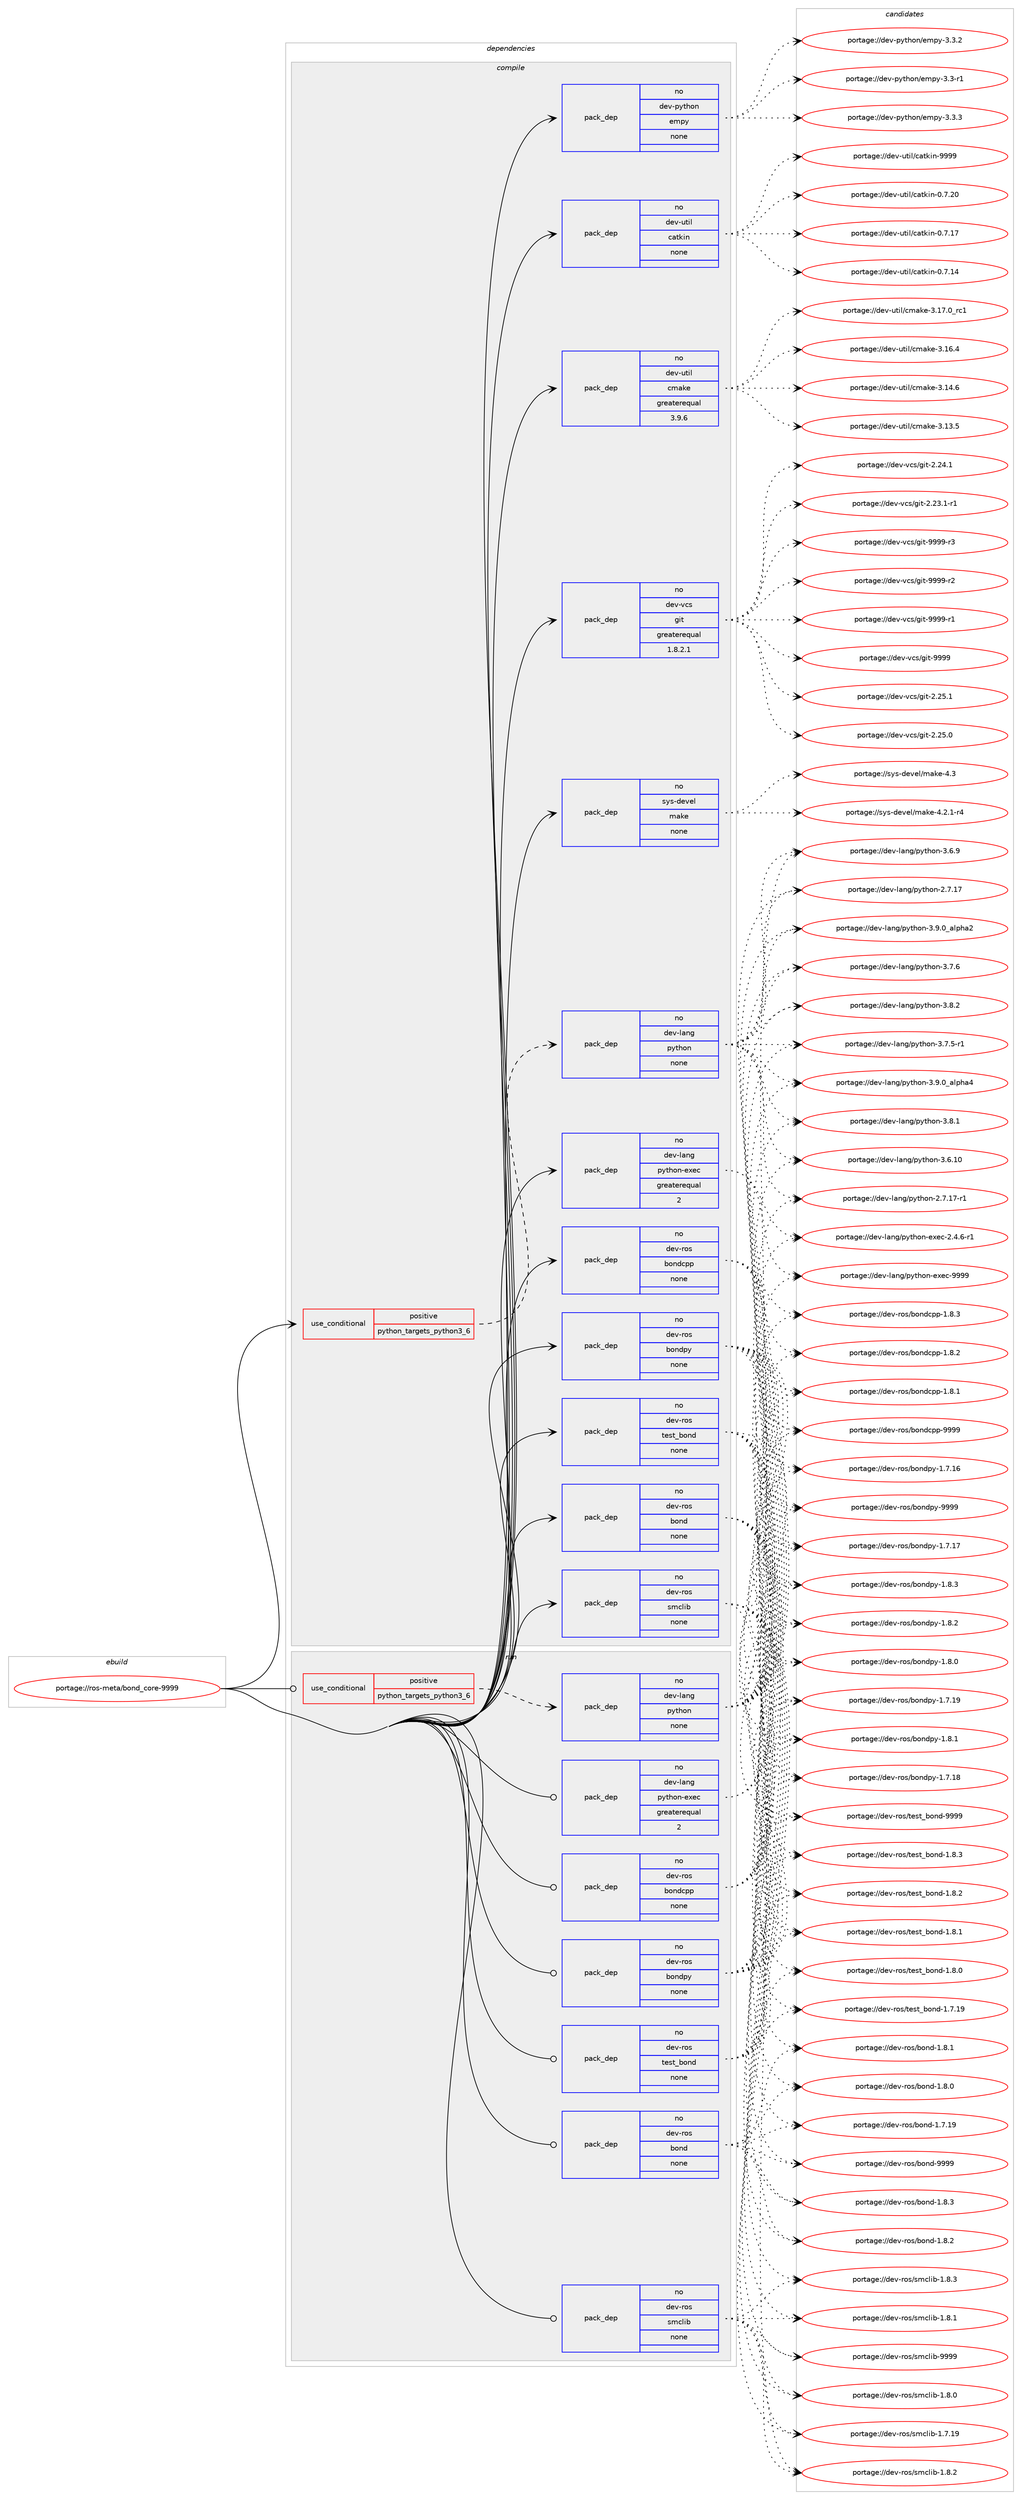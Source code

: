 digraph prolog {

# *************
# Graph options
# *************

newrank=true;
concentrate=true;
compound=true;
graph [rankdir=LR,fontname=Helvetica,fontsize=10,ranksep=1.5];#, ranksep=2.5, nodesep=0.2];
edge  [arrowhead=vee];
node  [fontname=Helvetica,fontsize=10];

# **********
# The ebuild
# **********

subgraph cluster_leftcol {
color=gray;
rank=same;
label=<<i>ebuild</i>>;
id [label="portage://ros-meta/bond_core-9999", color=red, width=4, href="../ros-meta/bond_core-9999.svg"];
}

# ****************
# The dependencies
# ****************

subgraph cluster_midcol {
color=gray;
label=<<i>dependencies</i>>;
subgraph cluster_compile {
fillcolor="#eeeeee";
style=filled;
label=<<i>compile</i>>;
subgraph cond12383 {
dependency63600 [label=<<TABLE BORDER="0" CELLBORDER="1" CELLSPACING="0" CELLPADDING="4"><TR><TD ROWSPAN="3" CELLPADDING="10">use_conditional</TD></TR><TR><TD>positive</TD></TR><TR><TD>python_targets_python3_6</TD></TR></TABLE>>, shape=none, color=red];
subgraph pack49943 {
dependency63601 [label=<<TABLE BORDER="0" CELLBORDER="1" CELLSPACING="0" CELLPADDING="4" WIDTH="220"><TR><TD ROWSPAN="6" CELLPADDING="30">pack_dep</TD></TR><TR><TD WIDTH="110">no</TD></TR><TR><TD>dev-lang</TD></TR><TR><TD>python</TD></TR><TR><TD>none</TD></TR><TR><TD></TD></TR></TABLE>>, shape=none, color=blue];
}
dependency63600:e -> dependency63601:w [weight=20,style="dashed",arrowhead="vee"];
}
id:e -> dependency63600:w [weight=20,style="solid",arrowhead="vee"];
subgraph pack49944 {
dependency63602 [label=<<TABLE BORDER="0" CELLBORDER="1" CELLSPACING="0" CELLPADDING="4" WIDTH="220"><TR><TD ROWSPAN="6" CELLPADDING="30">pack_dep</TD></TR><TR><TD WIDTH="110">no</TD></TR><TR><TD>dev-lang</TD></TR><TR><TD>python-exec</TD></TR><TR><TD>greaterequal</TD></TR><TR><TD>2</TD></TR></TABLE>>, shape=none, color=blue];
}
id:e -> dependency63602:w [weight=20,style="solid",arrowhead="vee"];
subgraph pack49945 {
dependency63603 [label=<<TABLE BORDER="0" CELLBORDER="1" CELLSPACING="0" CELLPADDING="4" WIDTH="220"><TR><TD ROWSPAN="6" CELLPADDING="30">pack_dep</TD></TR><TR><TD WIDTH="110">no</TD></TR><TR><TD>dev-python</TD></TR><TR><TD>empy</TD></TR><TR><TD>none</TD></TR><TR><TD></TD></TR></TABLE>>, shape=none, color=blue];
}
id:e -> dependency63603:w [weight=20,style="solid",arrowhead="vee"];
subgraph pack49946 {
dependency63604 [label=<<TABLE BORDER="0" CELLBORDER="1" CELLSPACING="0" CELLPADDING="4" WIDTH="220"><TR><TD ROWSPAN="6" CELLPADDING="30">pack_dep</TD></TR><TR><TD WIDTH="110">no</TD></TR><TR><TD>dev-ros</TD></TR><TR><TD>bond</TD></TR><TR><TD>none</TD></TR><TR><TD></TD></TR></TABLE>>, shape=none, color=blue];
}
id:e -> dependency63604:w [weight=20,style="solid",arrowhead="vee"];
subgraph pack49947 {
dependency63605 [label=<<TABLE BORDER="0" CELLBORDER="1" CELLSPACING="0" CELLPADDING="4" WIDTH="220"><TR><TD ROWSPAN="6" CELLPADDING="30">pack_dep</TD></TR><TR><TD WIDTH="110">no</TD></TR><TR><TD>dev-ros</TD></TR><TR><TD>bondcpp</TD></TR><TR><TD>none</TD></TR><TR><TD></TD></TR></TABLE>>, shape=none, color=blue];
}
id:e -> dependency63605:w [weight=20,style="solid",arrowhead="vee"];
subgraph pack49948 {
dependency63606 [label=<<TABLE BORDER="0" CELLBORDER="1" CELLSPACING="0" CELLPADDING="4" WIDTH="220"><TR><TD ROWSPAN="6" CELLPADDING="30">pack_dep</TD></TR><TR><TD WIDTH="110">no</TD></TR><TR><TD>dev-ros</TD></TR><TR><TD>bondpy</TD></TR><TR><TD>none</TD></TR><TR><TD></TD></TR></TABLE>>, shape=none, color=blue];
}
id:e -> dependency63606:w [weight=20,style="solid",arrowhead="vee"];
subgraph pack49949 {
dependency63607 [label=<<TABLE BORDER="0" CELLBORDER="1" CELLSPACING="0" CELLPADDING="4" WIDTH="220"><TR><TD ROWSPAN="6" CELLPADDING="30">pack_dep</TD></TR><TR><TD WIDTH="110">no</TD></TR><TR><TD>dev-ros</TD></TR><TR><TD>smclib</TD></TR><TR><TD>none</TD></TR><TR><TD></TD></TR></TABLE>>, shape=none, color=blue];
}
id:e -> dependency63607:w [weight=20,style="solid",arrowhead="vee"];
subgraph pack49950 {
dependency63608 [label=<<TABLE BORDER="0" CELLBORDER="1" CELLSPACING="0" CELLPADDING="4" WIDTH="220"><TR><TD ROWSPAN="6" CELLPADDING="30">pack_dep</TD></TR><TR><TD WIDTH="110">no</TD></TR><TR><TD>dev-ros</TD></TR><TR><TD>test_bond</TD></TR><TR><TD>none</TD></TR><TR><TD></TD></TR></TABLE>>, shape=none, color=blue];
}
id:e -> dependency63608:w [weight=20,style="solid",arrowhead="vee"];
subgraph pack49951 {
dependency63609 [label=<<TABLE BORDER="0" CELLBORDER="1" CELLSPACING="0" CELLPADDING="4" WIDTH="220"><TR><TD ROWSPAN="6" CELLPADDING="30">pack_dep</TD></TR><TR><TD WIDTH="110">no</TD></TR><TR><TD>dev-util</TD></TR><TR><TD>catkin</TD></TR><TR><TD>none</TD></TR><TR><TD></TD></TR></TABLE>>, shape=none, color=blue];
}
id:e -> dependency63609:w [weight=20,style="solid",arrowhead="vee"];
subgraph pack49952 {
dependency63610 [label=<<TABLE BORDER="0" CELLBORDER="1" CELLSPACING="0" CELLPADDING="4" WIDTH="220"><TR><TD ROWSPAN="6" CELLPADDING="30">pack_dep</TD></TR><TR><TD WIDTH="110">no</TD></TR><TR><TD>dev-util</TD></TR><TR><TD>cmake</TD></TR><TR><TD>greaterequal</TD></TR><TR><TD>3.9.6</TD></TR></TABLE>>, shape=none, color=blue];
}
id:e -> dependency63610:w [weight=20,style="solid",arrowhead="vee"];
subgraph pack49953 {
dependency63611 [label=<<TABLE BORDER="0" CELLBORDER="1" CELLSPACING="0" CELLPADDING="4" WIDTH="220"><TR><TD ROWSPAN="6" CELLPADDING="30">pack_dep</TD></TR><TR><TD WIDTH="110">no</TD></TR><TR><TD>dev-vcs</TD></TR><TR><TD>git</TD></TR><TR><TD>greaterequal</TD></TR><TR><TD>1.8.2.1</TD></TR></TABLE>>, shape=none, color=blue];
}
id:e -> dependency63611:w [weight=20,style="solid",arrowhead="vee"];
subgraph pack49954 {
dependency63612 [label=<<TABLE BORDER="0" CELLBORDER="1" CELLSPACING="0" CELLPADDING="4" WIDTH="220"><TR><TD ROWSPAN="6" CELLPADDING="30">pack_dep</TD></TR><TR><TD WIDTH="110">no</TD></TR><TR><TD>sys-devel</TD></TR><TR><TD>make</TD></TR><TR><TD>none</TD></TR><TR><TD></TD></TR></TABLE>>, shape=none, color=blue];
}
id:e -> dependency63612:w [weight=20,style="solid",arrowhead="vee"];
}
subgraph cluster_compileandrun {
fillcolor="#eeeeee";
style=filled;
label=<<i>compile and run</i>>;
}
subgraph cluster_run {
fillcolor="#eeeeee";
style=filled;
label=<<i>run</i>>;
subgraph cond12384 {
dependency63613 [label=<<TABLE BORDER="0" CELLBORDER="1" CELLSPACING="0" CELLPADDING="4"><TR><TD ROWSPAN="3" CELLPADDING="10">use_conditional</TD></TR><TR><TD>positive</TD></TR><TR><TD>python_targets_python3_6</TD></TR></TABLE>>, shape=none, color=red];
subgraph pack49955 {
dependency63614 [label=<<TABLE BORDER="0" CELLBORDER="1" CELLSPACING="0" CELLPADDING="4" WIDTH="220"><TR><TD ROWSPAN="6" CELLPADDING="30">pack_dep</TD></TR><TR><TD WIDTH="110">no</TD></TR><TR><TD>dev-lang</TD></TR><TR><TD>python</TD></TR><TR><TD>none</TD></TR><TR><TD></TD></TR></TABLE>>, shape=none, color=blue];
}
dependency63613:e -> dependency63614:w [weight=20,style="dashed",arrowhead="vee"];
}
id:e -> dependency63613:w [weight=20,style="solid",arrowhead="odot"];
subgraph pack49956 {
dependency63615 [label=<<TABLE BORDER="0" CELLBORDER="1" CELLSPACING="0" CELLPADDING="4" WIDTH="220"><TR><TD ROWSPAN="6" CELLPADDING="30">pack_dep</TD></TR><TR><TD WIDTH="110">no</TD></TR><TR><TD>dev-lang</TD></TR><TR><TD>python-exec</TD></TR><TR><TD>greaterequal</TD></TR><TR><TD>2</TD></TR></TABLE>>, shape=none, color=blue];
}
id:e -> dependency63615:w [weight=20,style="solid",arrowhead="odot"];
subgraph pack49957 {
dependency63616 [label=<<TABLE BORDER="0" CELLBORDER="1" CELLSPACING="0" CELLPADDING="4" WIDTH="220"><TR><TD ROWSPAN="6" CELLPADDING="30">pack_dep</TD></TR><TR><TD WIDTH="110">no</TD></TR><TR><TD>dev-ros</TD></TR><TR><TD>bond</TD></TR><TR><TD>none</TD></TR><TR><TD></TD></TR></TABLE>>, shape=none, color=blue];
}
id:e -> dependency63616:w [weight=20,style="solid",arrowhead="odot"];
subgraph pack49958 {
dependency63617 [label=<<TABLE BORDER="0" CELLBORDER="1" CELLSPACING="0" CELLPADDING="4" WIDTH="220"><TR><TD ROWSPAN="6" CELLPADDING="30">pack_dep</TD></TR><TR><TD WIDTH="110">no</TD></TR><TR><TD>dev-ros</TD></TR><TR><TD>bondcpp</TD></TR><TR><TD>none</TD></TR><TR><TD></TD></TR></TABLE>>, shape=none, color=blue];
}
id:e -> dependency63617:w [weight=20,style="solid",arrowhead="odot"];
subgraph pack49959 {
dependency63618 [label=<<TABLE BORDER="0" CELLBORDER="1" CELLSPACING="0" CELLPADDING="4" WIDTH="220"><TR><TD ROWSPAN="6" CELLPADDING="30">pack_dep</TD></TR><TR><TD WIDTH="110">no</TD></TR><TR><TD>dev-ros</TD></TR><TR><TD>bondpy</TD></TR><TR><TD>none</TD></TR><TR><TD></TD></TR></TABLE>>, shape=none, color=blue];
}
id:e -> dependency63618:w [weight=20,style="solid",arrowhead="odot"];
subgraph pack49960 {
dependency63619 [label=<<TABLE BORDER="0" CELLBORDER="1" CELLSPACING="0" CELLPADDING="4" WIDTH="220"><TR><TD ROWSPAN="6" CELLPADDING="30">pack_dep</TD></TR><TR><TD WIDTH="110">no</TD></TR><TR><TD>dev-ros</TD></TR><TR><TD>smclib</TD></TR><TR><TD>none</TD></TR><TR><TD></TD></TR></TABLE>>, shape=none, color=blue];
}
id:e -> dependency63619:w [weight=20,style="solid",arrowhead="odot"];
subgraph pack49961 {
dependency63620 [label=<<TABLE BORDER="0" CELLBORDER="1" CELLSPACING="0" CELLPADDING="4" WIDTH="220"><TR><TD ROWSPAN="6" CELLPADDING="30">pack_dep</TD></TR><TR><TD WIDTH="110">no</TD></TR><TR><TD>dev-ros</TD></TR><TR><TD>test_bond</TD></TR><TR><TD>none</TD></TR><TR><TD></TD></TR></TABLE>>, shape=none, color=blue];
}
id:e -> dependency63620:w [weight=20,style="solid",arrowhead="odot"];
}
}

# **************
# The candidates
# **************

subgraph cluster_choices {
rank=same;
color=gray;
label=<<i>candidates</i>>;

subgraph choice49943 {
color=black;
nodesep=1;
choice10010111845108971101034711212111610411111045514657464895971081121049752 [label="portage://dev-lang/python-3.9.0_alpha4", color=red, width=4,href="../dev-lang/python-3.9.0_alpha4.svg"];
choice10010111845108971101034711212111610411111045514657464895971081121049750 [label="portage://dev-lang/python-3.9.0_alpha2", color=red, width=4,href="../dev-lang/python-3.9.0_alpha2.svg"];
choice100101118451089711010347112121116104111110455146564650 [label="portage://dev-lang/python-3.8.2", color=red, width=4,href="../dev-lang/python-3.8.2.svg"];
choice100101118451089711010347112121116104111110455146564649 [label="portage://dev-lang/python-3.8.1", color=red, width=4,href="../dev-lang/python-3.8.1.svg"];
choice100101118451089711010347112121116104111110455146554654 [label="portage://dev-lang/python-3.7.6", color=red, width=4,href="../dev-lang/python-3.7.6.svg"];
choice1001011184510897110103471121211161041111104551465546534511449 [label="portage://dev-lang/python-3.7.5-r1", color=red, width=4,href="../dev-lang/python-3.7.5-r1.svg"];
choice100101118451089711010347112121116104111110455146544657 [label="portage://dev-lang/python-3.6.9", color=red, width=4,href="../dev-lang/python-3.6.9.svg"];
choice10010111845108971101034711212111610411111045514654464948 [label="portage://dev-lang/python-3.6.10", color=red, width=4,href="../dev-lang/python-3.6.10.svg"];
choice100101118451089711010347112121116104111110455046554649554511449 [label="portage://dev-lang/python-2.7.17-r1", color=red, width=4,href="../dev-lang/python-2.7.17-r1.svg"];
choice10010111845108971101034711212111610411111045504655464955 [label="portage://dev-lang/python-2.7.17", color=red, width=4,href="../dev-lang/python-2.7.17.svg"];
dependency63601:e -> choice10010111845108971101034711212111610411111045514657464895971081121049752:w [style=dotted,weight="100"];
dependency63601:e -> choice10010111845108971101034711212111610411111045514657464895971081121049750:w [style=dotted,weight="100"];
dependency63601:e -> choice100101118451089711010347112121116104111110455146564650:w [style=dotted,weight="100"];
dependency63601:e -> choice100101118451089711010347112121116104111110455146564649:w [style=dotted,weight="100"];
dependency63601:e -> choice100101118451089711010347112121116104111110455146554654:w [style=dotted,weight="100"];
dependency63601:e -> choice1001011184510897110103471121211161041111104551465546534511449:w [style=dotted,weight="100"];
dependency63601:e -> choice100101118451089711010347112121116104111110455146544657:w [style=dotted,weight="100"];
dependency63601:e -> choice10010111845108971101034711212111610411111045514654464948:w [style=dotted,weight="100"];
dependency63601:e -> choice100101118451089711010347112121116104111110455046554649554511449:w [style=dotted,weight="100"];
dependency63601:e -> choice10010111845108971101034711212111610411111045504655464955:w [style=dotted,weight="100"];
}
subgraph choice49944 {
color=black;
nodesep=1;
choice10010111845108971101034711212111610411111045101120101994557575757 [label="portage://dev-lang/python-exec-9999", color=red, width=4,href="../dev-lang/python-exec-9999.svg"];
choice10010111845108971101034711212111610411111045101120101994550465246544511449 [label="portage://dev-lang/python-exec-2.4.6-r1", color=red, width=4,href="../dev-lang/python-exec-2.4.6-r1.svg"];
dependency63602:e -> choice10010111845108971101034711212111610411111045101120101994557575757:w [style=dotted,weight="100"];
dependency63602:e -> choice10010111845108971101034711212111610411111045101120101994550465246544511449:w [style=dotted,weight="100"];
}
subgraph choice49945 {
color=black;
nodesep=1;
choice1001011184511212111610411111047101109112121455146514651 [label="portage://dev-python/empy-3.3.3", color=red, width=4,href="../dev-python/empy-3.3.3.svg"];
choice1001011184511212111610411111047101109112121455146514650 [label="portage://dev-python/empy-3.3.2", color=red, width=4,href="../dev-python/empy-3.3.2.svg"];
choice1001011184511212111610411111047101109112121455146514511449 [label="portage://dev-python/empy-3.3-r1", color=red, width=4,href="../dev-python/empy-3.3-r1.svg"];
dependency63603:e -> choice1001011184511212111610411111047101109112121455146514651:w [style=dotted,weight="100"];
dependency63603:e -> choice1001011184511212111610411111047101109112121455146514650:w [style=dotted,weight="100"];
dependency63603:e -> choice1001011184511212111610411111047101109112121455146514511449:w [style=dotted,weight="100"];
}
subgraph choice49946 {
color=black;
nodesep=1;
choice1001011184511411111547981111101004557575757 [label="portage://dev-ros/bond-9999", color=red, width=4,href="../dev-ros/bond-9999.svg"];
choice100101118451141111154798111110100454946564651 [label="portage://dev-ros/bond-1.8.3", color=red, width=4,href="../dev-ros/bond-1.8.3.svg"];
choice100101118451141111154798111110100454946564650 [label="portage://dev-ros/bond-1.8.2", color=red, width=4,href="../dev-ros/bond-1.8.2.svg"];
choice100101118451141111154798111110100454946564649 [label="portage://dev-ros/bond-1.8.1", color=red, width=4,href="../dev-ros/bond-1.8.1.svg"];
choice100101118451141111154798111110100454946564648 [label="portage://dev-ros/bond-1.8.0", color=red, width=4,href="../dev-ros/bond-1.8.0.svg"];
choice10010111845114111115479811111010045494655464957 [label="portage://dev-ros/bond-1.7.19", color=red, width=4,href="../dev-ros/bond-1.7.19.svg"];
dependency63604:e -> choice1001011184511411111547981111101004557575757:w [style=dotted,weight="100"];
dependency63604:e -> choice100101118451141111154798111110100454946564651:w [style=dotted,weight="100"];
dependency63604:e -> choice100101118451141111154798111110100454946564650:w [style=dotted,weight="100"];
dependency63604:e -> choice100101118451141111154798111110100454946564649:w [style=dotted,weight="100"];
dependency63604:e -> choice100101118451141111154798111110100454946564648:w [style=dotted,weight="100"];
dependency63604:e -> choice10010111845114111115479811111010045494655464957:w [style=dotted,weight="100"];
}
subgraph choice49947 {
color=black;
nodesep=1;
choice100101118451141111154798111110100991121124557575757 [label="portage://dev-ros/bondcpp-9999", color=red, width=4,href="../dev-ros/bondcpp-9999.svg"];
choice10010111845114111115479811111010099112112454946564651 [label="portage://dev-ros/bondcpp-1.8.3", color=red, width=4,href="../dev-ros/bondcpp-1.8.3.svg"];
choice10010111845114111115479811111010099112112454946564650 [label="portage://dev-ros/bondcpp-1.8.2", color=red, width=4,href="../dev-ros/bondcpp-1.8.2.svg"];
choice10010111845114111115479811111010099112112454946564649 [label="portage://dev-ros/bondcpp-1.8.1", color=red, width=4,href="../dev-ros/bondcpp-1.8.1.svg"];
dependency63605:e -> choice100101118451141111154798111110100991121124557575757:w [style=dotted,weight="100"];
dependency63605:e -> choice10010111845114111115479811111010099112112454946564651:w [style=dotted,weight="100"];
dependency63605:e -> choice10010111845114111115479811111010099112112454946564650:w [style=dotted,weight="100"];
dependency63605:e -> choice10010111845114111115479811111010099112112454946564649:w [style=dotted,weight="100"];
}
subgraph choice49948 {
color=black;
nodesep=1;
choice1001011184511411111547981111101001121214557575757 [label="portage://dev-ros/bondpy-9999", color=red, width=4,href="../dev-ros/bondpy-9999.svg"];
choice100101118451141111154798111110100112121454946564651 [label="portage://dev-ros/bondpy-1.8.3", color=red, width=4,href="../dev-ros/bondpy-1.8.3.svg"];
choice100101118451141111154798111110100112121454946564650 [label="portage://dev-ros/bondpy-1.8.2", color=red, width=4,href="../dev-ros/bondpy-1.8.2.svg"];
choice100101118451141111154798111110100112121454946564649 [label="portage://dev-ros/bondpy-1.8.1", color=red, width=4,href="../dev-ros/bondpy-1.8.1.svg"];
choice100101118451141111154798111110100112121454946564648 [label="portage://dev-ros/bondpy-1.8.0", color=red, width=4,href="../dev-ros/bondpy-1.8.0.svg"];
choice10010111845114111115479811111010011212145494655464957 [label="portage://dev-ros/bondpy-1.7.19", color=red, width=4,href="../dev-ros/bondpy-1.7.19.svg"];
choice10010111845114111115479811111010011212145494655464956 [label="portage://dev-ros/bondpy-1.7.18", color=red, width=4,href="../dev-ros/bondpy-1.7.18.svg"];
choice10010111845114111115479811111010011212145494655464955 [label="portage://dev-ros/bondpy-1.7.17", color=red, width=4,href="../dev-ros/bondpy-1.7.17.svg"];
choice10010111845114111115479811111010011212145494655464954 [label="portage://dev-ros/bondpy-1.7.16", color=red, width=4,href="../dev-ros/bondpy-1.7.16.svg"];
dependency63606:e -> choice1001011184511411111547981111101001121214557575757:w [style=dotted,weight="100"];
dependency63606:e -> choice100101118451141111154798111110100112121454946564651:w [style=dotted,weight="100"];
dependency63606:e -> choice100101118451141111154798111110100112121454946564650:w [style=dotted,weight="100"];
dependency63606:e -> choice100101118451141111154798111110100112121454946564649:w [style=dotted,weight="100"];
dependency63606:e -> choice100101118451141111154798111110100112121454946564648:w [style=dotted,weight="100"];
dependency63606:e -> choice10010111845114111115479811111010011212145494655464957:w [style=dotted,weight="100"];
dependency63606:e -> choice10010111845114111115479811111010011212145494655464956:w [style=dotted,weight="100"];
dependency63606:e -> choice10010111845114111115479811111010011212145494655464955:w [style=dotted,weight="100"];
dependency63606:e -> choice10010111845114111115479811111010011212145494655464954:w [style=dotted,weight="100"];
}
subgraph choice49949 {
color=black;
nodesep=1;
choice100101118451141111154711510999108105984557575757 [label="portage://dev-ros/smclib-9999", color=red, width=4,href="../dev-ros/smclib-9999.svg"];
choice10010111845114111115471151099910810598454946564651 [label="portage://dev-ros/smclib-1.8.3", color=red, width=4,href="../dev-ros/smclib-1.8.3.svg"];
choice10010111845114111115471151099910810598454946564650 [label="portage://dev-ros/smclib-1.8.2", color=red, width=4,href="../dev-ros/smclib-1.8.2.svg"];
choice10010111845114111115471151099910810598454946564649 [label="portage://dev-ros/smclib-1.8.1", color=red, width=4,href="../dev-ros/smclib-1.8.1.svg"];
choice10010111845114111115471151099910810598454946564648 [label="portage://dev-ros/smclib-1.8.0", color=red, width=4,href="../dev-ros/smclib-1.8.0.svg"];
choice1001011184511411111547115109991081059845494655464957 [label="portage://dev-ros/smclib-1.7.19", color=red, width=4,href="../dev-ros/smclib-1.7.19.svg"];
dependency63607:e -> choice100101118451141111154711510999108105984557575757:w [style=dotted,weight="100"];
dependency63607:e -> choice10010111845114111115471151099910810598454946564651:w [style=dotted,weight="100"];
dependency63607:e -> choice10010111845114111115471151099910810598454946564650:w [style=dotted,weight="100"];
dependency63607:e -> choice10010111845114111115471151099910810598454946564649:w [style=dotted,weight="100"];
dependency63607:e -> choice10010111845114111115471151099910810598454946564648:w [style=dotted,weight="100"];
dependency63607:e -> choice1001011184511411111547115109991081059845494655464957:w [style=dotted,weight="100"];
}
subgraph choice49950 {
color=black;
nodesep=1;
choice100101118451141111154711610111511695981111101004557575757 [label="portage://dev-ros/test_bond-9999", color=red, width=4,href="../dev-ros/test_bond-9999.svg"];
choice10010111845114111115471161011151169598111110100454946564651 [label="portage://dev-ros/test_bond-1.8.3", color=red, width=4,href="../dev-ros/test_bond-1.8.3.svg"];
choice10010111845114111115471161011151169598111110100454946564650 [label="portage://dev-ros/test_bond-1.8.2", color=red, width=4,href="../dev-ros/test_bond-1.8.2.svg"];
choice10010111845114111115471161011151169598111110100454946564649 [label="portage://dev-ros/test_bond-1.8.1", color=red, width=4,href="../dev-ros/test_bond-1.8.1.svg"];
choice10010111845114111115471161011151169598111110100454946564648 [label="portage://dev-ros/test_bond-1.8.0", color=red, width=4,href="../dev-ros/test_bond-1.8.0.svg"];
choice1001011184511411111547116101115116959811111010045494655464957 [label="portage://dev-ros/test_bond-1.7.19", color=red, width=4,href="../dev-ros/test_bond-1.7.19.svg"];
dependency63608:e -> choice100101118451141111154711610111511695981111101004557575757:w [style=dotted,weight="100"];
dependency63608:e -> choice10010111845114111115471161011151169598111110100454946564651:w [style=dotted,weight="100"];
dependency63608:e -> choice10010111845114111115471161011151169598111110100454946564650:w [style=dotted,weight="100"];
dependency63608:e -> choice10010111845114111115471161011151169598111110100454946564649:w [style=dotted,weight="100"];
dependency63608:e -> choice10010111845114111115471161011151169598111110100454946564648:w [style=dotted,weight="100"];
dependency63608:e -> choice1001011184511411111547116101115116959811111010045494655464957:w [style=dotted,weight="100"];
}
subgraph choice49951 {
color=black;
nodesep=1;
choice100101118451171161051084799971161071051104557575757 [label="portage://dev-util/catkin-9999", color=red, width=4,href="../dev-util/catkin-9999.svg"];
choice1001011184511711610510847999711610710511045484655465048 [label="portage://dev-util/catkin-0.7.20", color=red, width=4,href="../dev-util/catkin-0.7.20.svg"];
choice1001011184511711610510847999711610710511045484655464955 [label="portage://dev-util/catkin-0.7.17", color=red, width=4,href="../dev-util/catkin-0.7.17.svg"];
choice1001011184511711610510847999711610710511045484655464952 [label="portage://dev-util/catkin-0.7.14", color=red, width=4,href="../dev-util/catkin-0.7.14.svg"];
dependency63609:e -> choice100101118451171161051084799971161071051104557575757:w [style=dotted,weight="100"];
dependency63609:e -> choice1001011184511711610510847999711610710511045484655465048:w [style=dotted,weight="100"];
dependency63609:e -> choice1001011184511711610510847999711610710511045484655464955:w [style=dotted,weight="100"];
dependency63609:e -> choice1001011184511711610510847999711610710511045484655464952:w [style=dotted,weight="100"];
}
subgraph choice49952 {
color=black;
nodesep=1;
choice1001011184511711610510847991099710710145514649554648951149949 [label="portage://dev-util/cmake-3.17.0_rc1", color=red, width=4,href="../dev-util/cmake-3.17.0_rc1.svg"];
choice1001011184511711610510847991099710710145514649544652 [label="portage://dev-util/cmake-3.16.4", color=red, width=4,href="../dev-util/cmake-3.16.4.svg"];
choice1001011184511711610510847991099710710145514649524654 [label="portage://dev-util/cmake-3.14.6", color=red, width=4,href="../dev-util/cmake-3.14.6.svg"];
choice1001011184511711610510847991099710710145514649514653 [label="portage://dev-util/cmake-3.13.5", color=red, width=4,href="../dev-util/cmake-3.13.5.svg"];
dependency63610:e -> choice1001011184511711610510847991099710710145514649554648951149949:w [style=dotted,weight="100"];
dependency63610:e -> choice1001011184511711610510847991099710710145514649544652:w [style=dotted,weight="100"];
dependency63610:e -> choice1001011184511711610510847991099710710145514649524654:w [style=dotted,weight="100"];
dependency63610:e -> choice1001011184511711610510847991099710710145514649514653:w [style=dotted,weight="100"];
}
subgraph choice49953 {
color=black;
nodesep=1;
choice10010111845118991154710310511645575757574511451 [label="portage://dev-vcs/git-9999-r3", color=red, width=4,href="../dev-vcs/git-9999-r3.svg"];
choice10010111845118991154710310511645575757574511450 [label="portage://dev-vcs/git-9999-r2", color=red, width=4,href="../dev-vcs/git-9999-r2.svg"];
choice10010111845118991154710310511645575757574511449 [label="portage://dev-vcs/git-9999-r1", color=red, width=4,href="../dev-vcs/git-9999-r1.svg"];
choice1001011184511899115471031051164557575757 [label="portage://dev-vcs/git-9999", color=red, width=4,href="../dev-vcs/git-9999.svg"];
choice10010111845118991154710310511645504650534649 [label="portage://dev-vcs/git-2.25.1", color=red, width=4,href="../dev-vcs/git-2.25.1.svg"];
choice10010111845118991154710310511645504650534648 [label="portage://dev-vcs/git-2.25.0", color=red, width=4,href="../dev-vcs/git-2.25.0.svg"];
choice10010111845118991154710310511645504650524649 [label="portage://dev-vcs/git-2.24.1", color=red, width=4,href="../dev-vcs/git-2.24.1.svg"];
choice100101118451189911547103105116455046505146494511449 [label="portage://dev-vcs/git-2.23.1-r1", color=red, width=4,href="../dev-vcs/git-2.23.1-r1.svg"];
dependency63611:e -> choice10010111845118991154710310511645575757574511451:w [style=dotted,weight="100"];
dependency63611:e -> choice10010111845118991154710310511645575757574511450:w [style=dotted,weight="100"];
dependency63611:e -> choice10010111845118991154710310511645575757574511449:w [style=dotted,weight="100"];
dependency63611:e -> choice1001011184511899115471031051164557575757:w [style=dotted,weight="100"];
dependency63611:e -> choice10010111845118991154710310511645504650534649:w [style=dotted,weight="100"];
dependency63611:e -> choice10010111845118991154710310511645504650534648:w [style=dotted,weight="100"];
dependency63611:e -> choice10010111845118991154710310511645504650524649:w [style=dotted,weight="100"];
dependency63611:e -> choice100101118451189911547103105116455046505146494511449:w [style=dotted,weight="100"];
}
subgraph choice49954 {
color=black;
nodesep=1;
choice11512111545100101118101108471099710710145524651 [label="portage://sys-devel/make-4.3", color=red, width=4,href="../sys-devel/make-4.3.svg"];
choice1151211154510010111810110847109971071014552465046494511452 [label="portage://sys-devel/make-4.2.1-r4", color=red, width=4,href="../sys-devel/make-4.2.1-r4.svg"];
dependency63612:e -> choice11512111545100101118101108471099710710145524651:w [style=dotted,weight="100"];
dependency63612:e -> choice1151211154510010111810110847109971071014552465046494511452:w [style=dotted,weight="100"];
}
subgraph choice49955 {
color=black;
nodesep=1;
choice10010111845108971101034711212111610411111045514657464895971081121049752 [label="portage://dev-lang/python-3.9.0_alpha4", color=red, width=4,href="../dev-lang/python-3.9.0_alpha4.svg"];
choice10010111845108971101034711212111610411111045514657464895971081121049750 [label="portage://dev-lang/python-3.9.0_alpha2", color=red, width=4,href="../dev-lang/python-3.9.0_alpha2.svg"];
choice100101118451089711010347112121116104111110455146564650 [label="portage://dev-lang/python-3.8.2", color=red, width=4,href="../dev-lang/python-3.8.2.svg"];
choice100101118451089711010347112121116104111110455146564649 [label="portage://dev-lang/python-3.8.1", color=red, width=4,href="../dev-lang/python-3.8.1.svg"];
choice100101118451089711010347112121116104111110455146554654 [label="portage://dev-lang/python-3.7.6", color=red, width=4,href="../dev-lang/python-3.7.6.svg"];
choice1001011184510897110103471121211161041111104551465546534511449 [label="portage://dev-lang/python-3.7.5-r1", color=red, width=4,href="../dev-lang/python-3.7.5-r1.svg"];
choice100101118451089711010347112121116104111110455146544657 [label="portage://dev-lang/python-3.6.9", color=red, width=4,href="../dev-lang/python-3.6.9.svg"];
choice10010111845108971101034711212111610411111045514654464948 [label="portage://dev-lang/python-3.6.10", color=red, width=4,href="../dev-lang/python-3.6.10.svg"];
choice100101118451089711010347112121116104111110455046554649554511449 [label="portage://dev-lang/python-2.7.17-r1", color=red, width=4,href="../dev-lang/python-2.7.17-r1.svg"];
choice10010111845108971101034711212111610411111045504655464955 [label="portage://dev-lang/python-2.7.17", color=red, width=4,href="../dev-lang/python-2.7.17.svg"];
dependency63614:e -> choice10010111845108971101034711212111610411111045514657464895971081121049752:w [style=dotted,weight="100"];
dependency63614:e -> choice10010111845108971101034711212111610411111045514657464895971081121049750:w [style=dotted,weight="100"];
dependency63614:e -> choice100101118451089711010347112121116104111110455146564650:w [style=dotted,weight="100"];
dependency63614:e -> choice100101118451089711010347112121116104111110455146564649:w [style=dotted,weight="100"];
dependency63614:e -> choice100101118451089711010347112121116104111110455146554654:w [style=dotted,weight="100"];
dependency63614:e -> choice1001011184510897110103471121211161041111104551465546534511449:w [style=dotted,weight="100"];
dependency63614:e -> choice100101118451089711010347112121116104111110455146544657:w [style=dotted,weight="100"];
dependency63614:e -> choice10010111845108971101034711212111610411111045514654464948:w [style=dotted,weight="100"];
dependency63614:e -> choice100101118451089711010347112121116104111110455046554649554511449:w [style=dotted,weight="100"];
dependency63614:e -> choice10010111845108971101034711212111610411111045504655464955:w [style=dotted,weight="100"];
}
subgraph choice49956 {
color=black;
nodesep=1;
choice10010111845108971101034711212111610411111045101120101994557575757 [label="portage://dev-lang/python-exec-9999", color=red, width=4,href="../dev-lang/python-exec-9999.svg"];
choice10010111845108971101034711212111610411111045101120101994550465246544511449 [label="portage://dev-lang/python-exec-2.4.6-r1", color=red, width=4,href="../dev-lang/python-exec-2.4.6-r1.svg"];
dependency63615:e -> choice10010111845108971101034711212111610411111045101120101994557575757:w [style=dotted,weight="100"];
dependency63615:e -> choice10010111845108971101034711212111610411111045101120101994550465246544511449:w [style=dotted,weight="100"];
}
subgraph choice49957 {
color=black;
nodesep=1;
choice1001011184511411111547981111101004557575757 [label="portage://dev-ros/bond-9999", color=red, width=4,href="../dev-ros/bond-9999.svg"];
choice100101118451141111154798111110100454946564651 [label="portage://dev-ros/bond-1.8.3", color=red, width=4,href="../dev-ros/bond-1.8.3.svg"];
choice100101118451141111154798111110100454946564650 [label="portage://dev-ros/bond-1.8.2", color=red, width=4,href="../dev-ros/bond-1.8.2.svg"];
choice100101118451141111154798111110100454946564649 [label="portage://dev-ros/bond-1.8.1", color=red, width=4,href="../dev-ros/bond-1.8.1.svg"];
choice100101118451141111154798111110100454946564648 [label="portage://dev-ros/bond-1.8.0", color=red, width=4,href="../dev-ros/bond-1.8.0.svg"];
choice10010111845114111115479811111010045494655464957 [label="portage://dev-ros/bond-1.7.19", color=red, width=4,href="../dev-ros/bond-1.7.19.svg"];
dependency63616:e -> choice1001011184511411111547981111101004557575757:w [style=dotted,weight="100"];
dependency63616:e -> choice100101118451141111154798111110100454946564651:w [style=dotted,weight="100"];
dependency63616:e -> choice100101118451141111154798111110100454946564650:w [style=dotted,weight="100"];
dependency63616:e -> choice100101118451141111154798111110100454946564649:w [style=dotted,weight="100"];
dependency63616:e -> choice100101118451141111154798111110100454946564648:w [style=dotted,weight="100"];
dependency63616:e -> choice10010111845114111115479811111010045494655464957:w [style=dotted,weight="100"];
}
subgraph choice49958 {
color=black;
nodesep=1;
choice100101118451141111154798111110100991121124557575757 [label="portage://dev-ros/bondcpp-9999", color=red, width=4,href="../dev-ros/bondcpp-9999.svg"];
choice10010111845114111115479811111010099112112454946564651 [label="portage://dev-ros/bondcpp-1.8.3", color=red, width=4,href="../dev-ros/bondcpp-1.8.3.svg"];
choice10010111845114111115479811111010099112112454946564650 [label="portage://dev-ros/bondcpp-1.8.2", color=red, width=4,href="../dev-ros/bondcpp-1.8.2.svg"];
choice10010111845114111115479811111010099112112454946564649 [label="portage://dev-ros/bondcpp-1.8.1", color=red, width=4,href="../dev-ros/bondcpp-1.8.1.svg"];
dependency63617:e -> choice100101118451141111154798111110100991121124557575757:w [style=dotted,weight="100"];
dependency63617:e -> choice10010111845114111115479811111010099112112454946564651:w [style=dotted,weight="100"];
dependency63617:e -> choice10010111845114111115479811111010099112112454946564650:w [style=dotted,weight="100"];
dependency63617:e -> choice10010111845114111115479811111010099112112454946564649:w [style=dotted,weight="100"];
}
subgraph choice49959 {
color=black;
nodesep=1;
choice1001011184511411111547981111101001121214557575757 [label="portage://dev-ros/bondpy-9999", color=red, width=4,href="../dev-ros/bondpy-9999.svg"];
choice100101118451141111154798111110100112121454946564651 [label="portage://dev-ros/bondpy-1.8.3", color=red, width=4,href="../dev-ros/bondpy-1.8.3.svg"];
choice100101118451141111154798111110100112121454946564650 [label="portage://dev-ros/bondpy-1.8.2", color=red, width=4,href="../dev-ros/bondpy-1.8.2.svg"];
choice100101118451141111154798111110100112121454946564649 [label="portage://dev-ros/bondpy-1.8.1", color=red, width=4,href="../dev-ros/bondpy-1.8.1.svg"];
choice100101118451141111154798111110100112121454946564648 [label="portage://dev-ros/bondpy-1.8.0", color=red, width=4,href="../dev-ros/bondpy-1.8.0.svg"];
choice10010111845114111115479811111010011212145494655464957 [label="portage://dev-ros/bondpy-1.7.19", color=red, width=4,href="../dev-ros/bondpy-1.7.19.svg"];
choice10010111845114111115479811111010011212145494655464956 [label="portage://dev-ros/bondpy-1.7.18", color=red, width=4,href="../dev-ros/bondpy-1.7.18.svg"];
choice10010111845114111115479811111010011212145494655464955 [label="portage://dev-ros/bondpy-1.7.17", color=red, width=4,href="../dev-ros/bondpy-1.7.17.svg"];
choice10010111845114111115479811111010011212145494655464954 [label="portage://dev-ros/bondpy-1.7.16", color=red, width=4,href="../dev-ros/bondpy-1.7.16.svg"];
dependency63618:e -> choice1001011184511411111547981111101001121214557575757:w [style=dotted,weight="100"];
dependency63618:e -> choice100101118451141111154798111110100112121454946564651:w [style=dotted,weight="100"];
dependency63618:e -> choice100101118451141111154798111110100112121454946564650:w [style=dotted,weight="100"];
dependency63618:e -> choice100101118451141111154798111110100112121454946564649:w [style=dotted,weight="100"];
dependency63618:e -> choice100101118451141111154798111110100112121454946564648:w [style=dotted,weight="100"];
dependency63618:e -> choice10010111845114111115479811111010011212145494655464957:w [style=dotted,weight="100"];
dependency63618:e -> choice10010111845114111115479811111010011212145494655464956:w [style=dotted,weight="100"];
dependency63618:e -> choice10010111845114111115479811111010011212145494655464955:w [style=dotted,weight="100"];
dependency63618:e -> choice10010111845114111115479811111010011212145494655464954:w [style=dotted,weight="100"];
}
subgraph choice49960 {
color=black;
nodesep=1;
choice100101118451141111154711510999108105984557575757 [label="portage://dev-ros/smclib-9999", color=red, width=4,href="../dev-ros/smclib-9999.svg"];
choice10010111845114111115471151099910810598454946564651 [label="portage://dev-ros/smclib-1.8.3", color=red, width=4,href="../dev-ros/smclib-1.8.3.svg"];
choice10010111845114111115471151099910810598454946564650 [label="portage://dev-ros/smclib-1.8.2", color=red, width=4,href="../dev-ros/smclib-1.8.2.svg"];
choice10010111845114111115471151099910810598454946564649 [label="portage://dev-ros/smclib-1.8.1", color=red, width=4,href="../dev-ros/smclib-1.8.1.svg"];
choice10010111845114111115471151099910810598454946564648 [label="portage://dev-ros/smclib-1.8.0", color=red, width=4,href="../dev-ros/smclib-1.8.0.svg"];
choice1001011184511411111547115109991081059845494655464957 [label="portage://dev-ros/smclib-1.7.19", color=red, width=4,href="../dev-ros/smclib-1.7.19.svg"];
dependency63619:e -> choice100101118451141111154711510999108105984557575757:w [style=dotted,weight="100"];
dependency63619:e -> choice10010111845114111115471151099910810598454946564651:w [style=dotted,weight="100"];
dependency63619:e -> choice10010111845114111115471151099910810598454946564650:w [style=dotted,weight="100"];
dependency63619:e -> choice10010111845114111115471151099910810598454946564649:w [style=dotted,weight="100"];
dependency63619:e -> choice10010111845114111115471151099910810598454946564648:w [style=dotted,weight="100"];
dependency63619:e -> choice1001011184511411111547115109991081059845494655464957:w [style=dotted,weight="100"];
}
subgraph choice49961 {
color=black;
nodesep=1;
choice100101118451141111154711610111511695981111101004557575757 [label="portage://dev-ros/test_bond-9999", color=red, width=4,href="../dev-ros/test_bond-9999.svg"];
choice10010111845114111115471161011151169598111110100454946564651 [label="portage://dev-ros/test_bond-1.8.3", color=red, width=4,href="../dev-ros/test_bond-1.8.3.svg"];
choice10010111845114111115471161011151169598111110100454946564650 [label="portage://dev-ros/test_bond-1.8.2", color=red, width=4,href="../dev-ros/test_bond-1.8.2.svg"];
choice10010111845114111115471161011151169598111110100454946564649 [label="portage://dev-ros/test_bond-1.8.1", color=red, width=4,href="../dev-ros/test_bond-1.8.1.svg"];
choice10010111845114111115471161011151169598111110100454946564648 [label="portage://dev-ros/test_bond-1.8.0", color=red, width=4,href="../dev-ros/test_bond-1.8.0.svg"];
choice1001011184511411111547116101115116959811111010045494655464957 [label="portage://dev-ros/test_bond-1.7.19", color=red, width=4,href="../dev-ros/test_bond-1.7.19.svg"];
dependency63620:e -> choice100101118451141111154711610111511695981111101004557575757:w [style=dotted,weight="100"];
dependency63620:e -> choice10010111845114111115471161011151169598111110100454946564651:w [style=dotted,weight="100"];
dependency63620:e -> choice10010111845114111115471161011151169598111110100454946564650:w [style=dotted,weight="100"];
dependency63620:e -> choice10010111845114111115471161011151169598111110100454946564649:w [style=dotted,weight="100"];
dependency63620:e -> choice10010111845114111115471161011151169598111110100454946564648:w [style=dotted,weight="100"];
dependency63620:e -> choice1001011184511411111547116101115116959811111010045494655464957:w [style=dotted,weight="100"];
}
}

}
